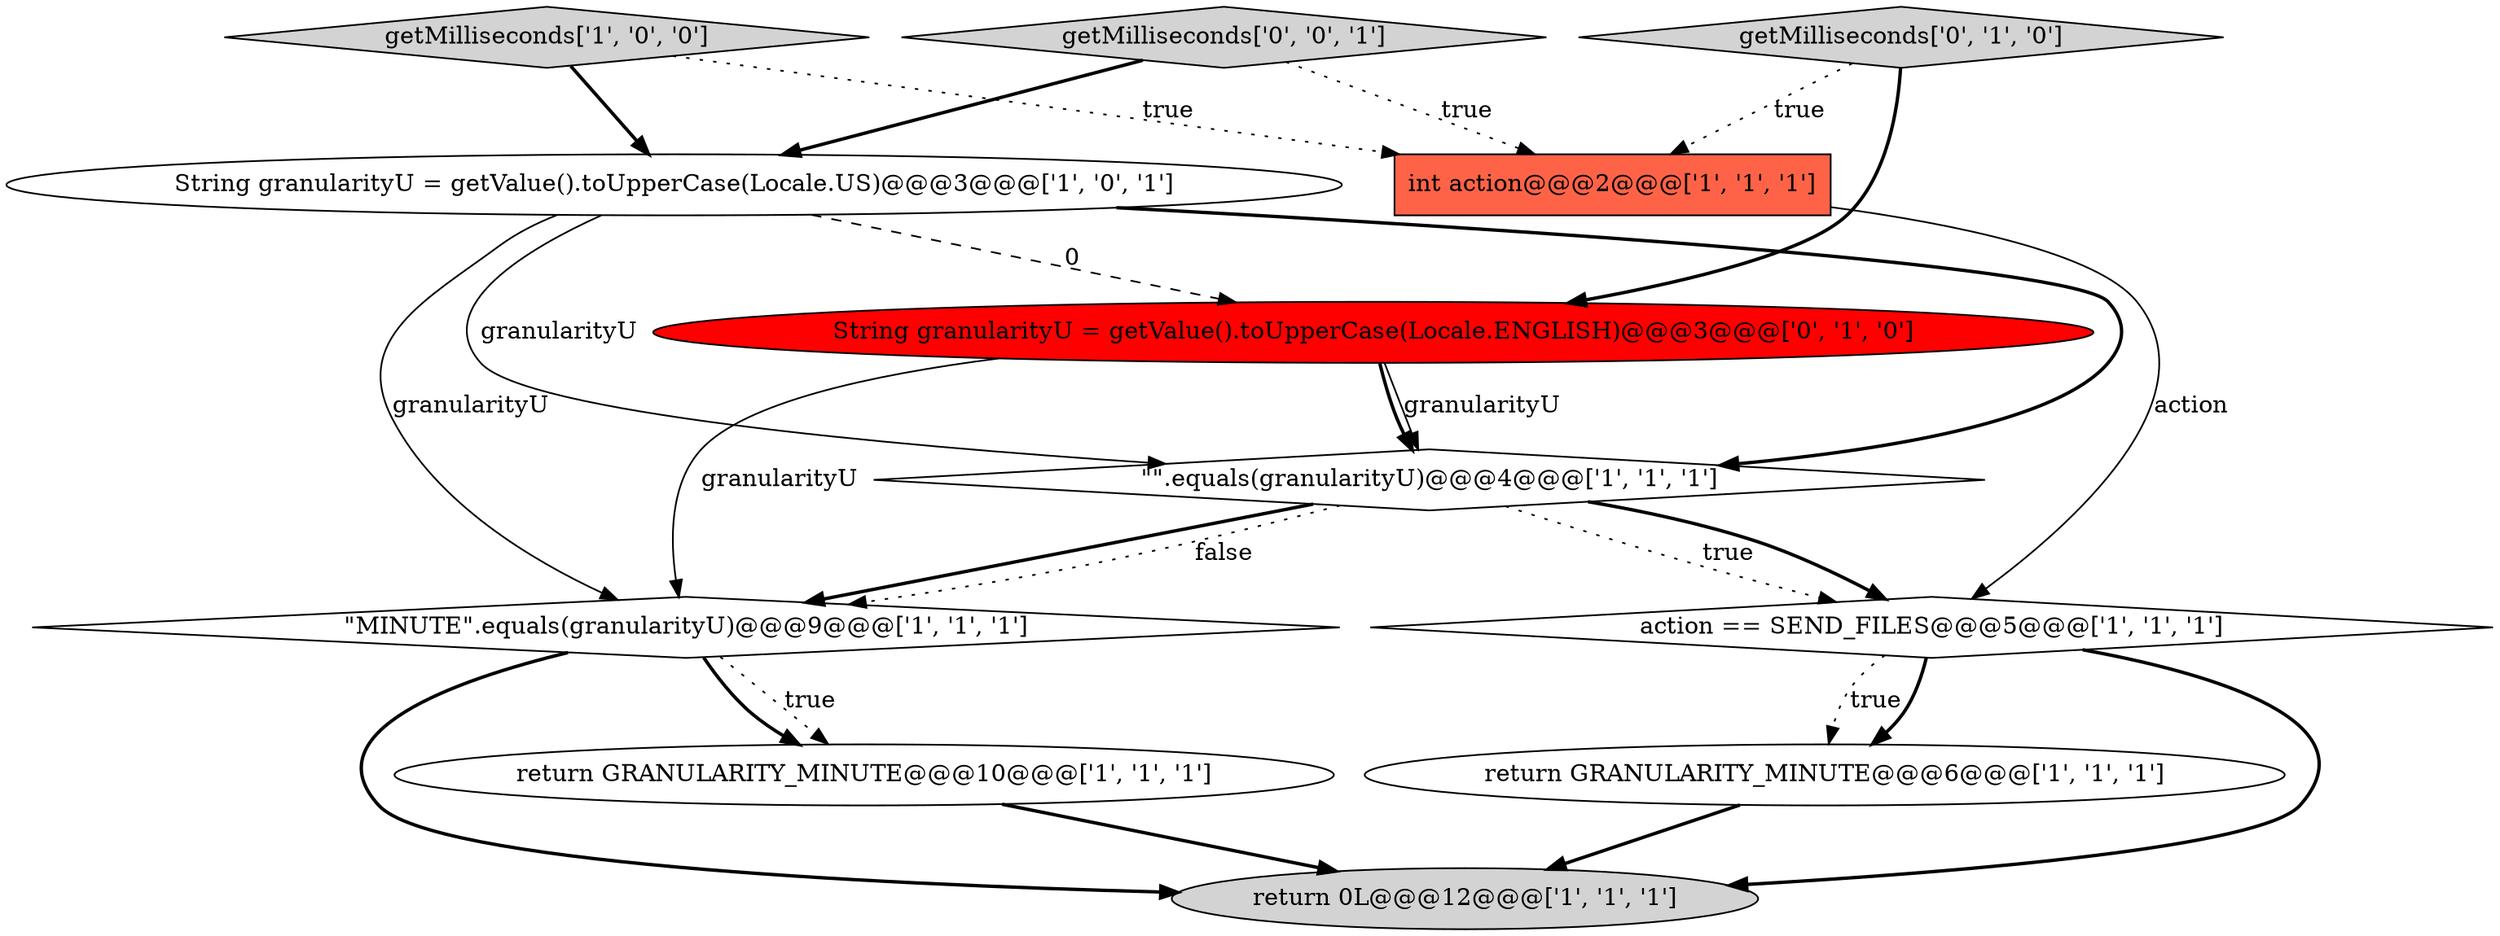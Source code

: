 digraph {
7 [style = filled, label = "\"\".equals(granularityU)@@@4@@@['1', '1', '1']", fillcolor = white, shape = diamond image = "AAA0AAABBB1BBB"];
4 [style = filled, label = "return 0L@@@12@@@['1', '1', '1']", fillcolor = lightgray, shape = ellipse image = "AAA0AAABBB1BBB"];
5 [style = filled, label = "getMilliseconds['1', '0', '0']", fillcolor = lightgray, shape = diamond image = "AAA0AAABBB1BBB"];
11 [style = filled, label = "getMilliseconds['0', '0', '1']", fillcolor = lightgray, shape = diamond image = "AAA0AAABBB3BBB"];
8 [style = filled, label = "int action@@@2@@@['1', '1', '1']", fillcolor = tomato, shape = box image = "AAA0AAABBB1BBB"];
3 [style = filled, label = "String granularityU = getValue().toUpperCase(Locale.US)@@@3@@@['1', '0', '1']", fillcolor = white, shape = ellipse image = "AAA0AAABBB1BBB"];
0 [style = filled, label = "\"MINUTE\".equals(granularityU)@@@9@@@['1', '1', '1']", fillcolor = white, shape = diamond image = "AAA0AAABBB1BBB"];
1 [style = filled, label = "return GRANULARITY_MINUTE@@@6@@@['1', '1', '1']", fillcolor = white, shape = ellipse image = "AAA0AAABBB1BBB"];
2 [style = filled, label = "return GRANULARITY_MINUTE@@@10@@@['1', '1', '1']", fillcolor = white, shape = ellipse image = "AAA0AAABBB1BBB"];
10 [style = filled, label = "getMilliseconds['0', '1', '0']", fillcolor = lightgray, shape = diamond image = "AAA0AAABBB2BBB"];
6 [style = filled, label = "action == SEND_FILES@@@5@@@['1', '1', '1']", fillcolor = white, shape = diamond image = "AAA0AAABBB1BBB"];
9 [style = filled, label = "String granularityU = getValue().toUpperCase(Locale.ENGLISH)@@@3@@@['0', '1', '0']", fillcolor = red, shape = ellipse image = "AAA1AAABBB2BBB"];
5->3 [style = bold, label=""];
10->8 [style = dotted, label="true"];
7->6 [style = dotted, label="true"];
1->4 [style = bold, label=""];
0->2 [style = bold, label=""];
6->1 [style = dotted, label="true"];
7->0 [style = bold, label=""];
9->7 [style = solid, label="granularityU"];
9->0 [style = solid, label="granularityU"];
9->7 [style = bold, label=""];
2->4 [style = bold, label=""];
6->1 [style = bold, label=""];
6->4 [style = bold, label=""];
3->0 [style = solid, label="granularityU"];
7->0 [style = dotted, label="false"];
3->7 [style = bold, label=""];
11->3 [style = bold, label=""];
0->4 [style = bold, label=""];
3->9 [style = dashed, label="0"];
8->6 [style = solid, label="action"];
7->6 [style = bold, label=""];
11->8 [style = dotted, label="true"];
10->9 [style = bold, label=""];
0->2 [style = dotted, label="true"];
5->8 [style = dotted, label="true"];
3->7 [style = solid, label="granularityU"];
}
